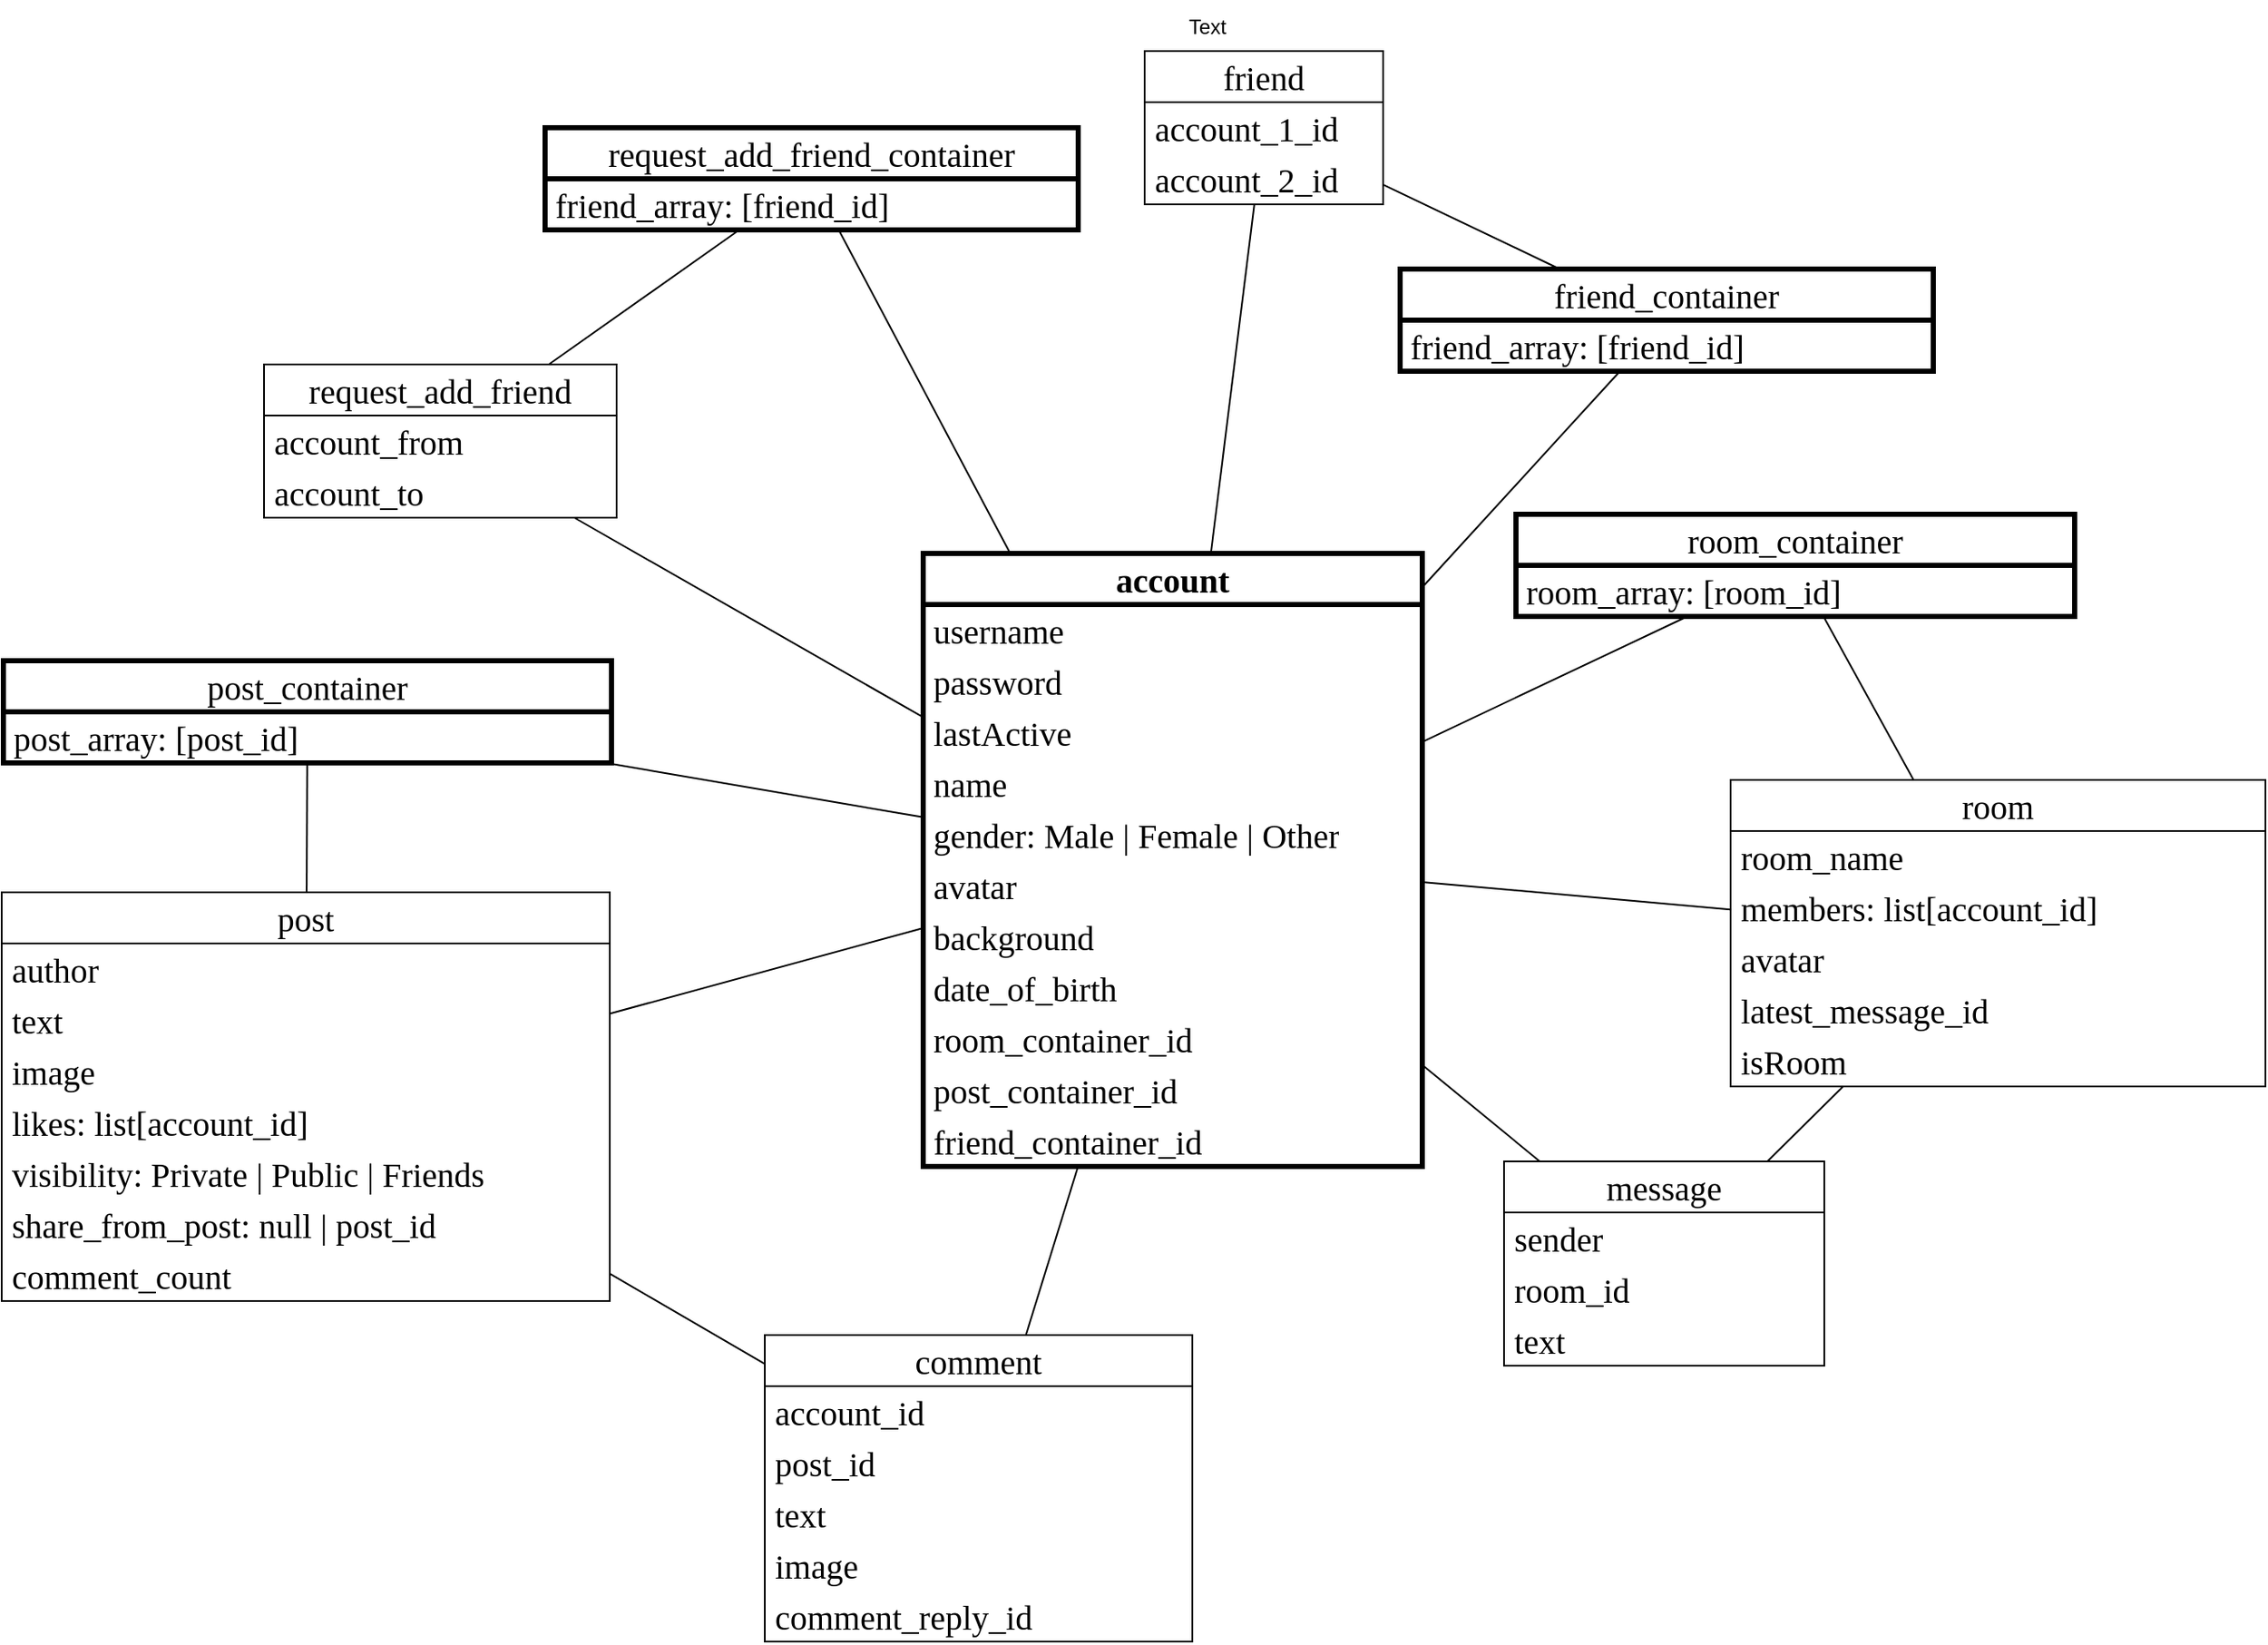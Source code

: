 <mxfile version="22.1.17" type="device">
  <diagram name="Page-1" id="Uq8wqvH4hbOqE4GCPDSU">
    <mxGraphModel dx="2792" dy="966" grid="0" gridSize="10" guides="0" tooltips="1" connect="1" arrows="1" fold="1" page="0" pageScale="1" pageWidth="850" pageHeight="1100" background="none" math="0" shadow="0">
      <root>
        <mxCell id="0" />
        <mxCell id="1" parent="0" />
        <mxCell id="q92-oHa-eVJOaxeVVKgf-13" style="edgeStyle=none;shape=connector;rounded=0;orthogonalLoop=1;jettySize=auto;html=1;labelBackgroundColor=default;strokeColor=default;align=center;verticalAlign=middle;fontFamily=Helvetica;fontSize=11;fontColor=default;endArrow=none;endFill=0;" parent="1" source="TwA0gdAh3elp2J0KJ6vj-55" target="sjwuMsRIwEXCA6kNhA9w-11" edge="1">
          <mxGeometry relative="1" as="geometry" />
        </mxCell>
        <mxCell id="TwA0gdAh3elp2J0KJ6vj-55" value="account" style="swimlane;fontStyle=1;childLayout=stackLayout;horizontal=1;startSize=30;horizontalStack=0;resizeParent=1;resizeParentMax=0;resizeLast=0;collapsible=1;marginBottom=0;whiteSpace=wrap;html=1;hachureGap=4;fontFamily=Palatino;fontSource=https%3A%2F%2Ffonts.googleapis.com%2Fcss%3Ffamily%3DPalatino;fontSize=20;strokeWidth=3;" parent="1" vertex="1">
          <mxGeometry x="-912" y="82" width="293" height="360" as="geometry" />
        </mxCell>
        <mxCell id="TwA0gdAh3elp2J0KJ6vj-56" value="username" style="text;strokeColor=none;fillColor=none;align=left;verticalAlign=middle;spacingLeft=4;spacingRight=4;overflow=hidden;points=[[0,0.5],[1,0.5]];portConstraint=eastwest;rotatable=0;whiteSpace=wrap;html=1;fontSize=20;fontFamily=Palatino;fontSource=https%3A%2F%2Ffonts.googleapis.com%2Fcss%3Ffamily%3DPalatino;" parent="TwA0gdAh3elp2J0KJ6vj-55" vertex="1">
          <mxGeometry y="30" width="293" height="30" as="geometry" />
        </mxCell>
        <mxCell id="TwA0gdAh3elp2J0KJ6vj-57" value="password" style="text;strokeColor=none;fillColor=none;align=left;verticalAlign=middle;spacingLeft=4;spacingRight=4;overflow=hidden;points=[[0,0.5],[1,0.5]];portConstraint=eastwest;rotatable=0;whiteSpace=wrap;html=1;fontSize=20;fontFamily=Palatino;fontSource=https%3A%2F%2Ffonts.googleapis.com%2Fcss%3Ffamily%3DPalatino;" parent="TwA0gdAh3elp2J0KJ6vj-55" vertex="1">
          <mxGeometry y="60" width="293" height="30" as="geometry" />
        </mxCell>
        <mxCell id="q92-oHa-eVJOaxeVVKgf-1" value="lastActive" style="text;strokeColor=none;fillColor=none;align=left;verticalAlign=middle;spacingLeft=4;spacingRight=4;overflow=hidden;points=[[0,0.5],[1,0.5]];portConstraint=eastwest;rotatable=0;whiteSpace=wrap;html=1;fontSize=20;fontFamily=Palatino;fontSource=https%3A%2F%2Ffonts.googleapis.com%2Fcss%3Ffamily%3DPalatino;" parent="TwA0gdAh3elp2J0KJ6vj-55" vertex="1">
          <mxGeometry y="90" width="293" height="30" as="geometry" />
        </mxCell>
        <mxCell id="TwA0gdAh3elp2J0KJ6vj-93" value="name" style="text;strokeColor=none;fillColor=none;align=left;verticalAlign=middle;spacingLeft=4;spacingRight=4;overflow=hidden;points=[[0,0.5],[1,0.5]];portConstraint=eastwest;rotatable=0;whiteSpace=wrap;html=1;fontSize=20;fontFamily=Palatino;fontSource=https%3A%2F%2Ffonts.googleapis.com%2Fcss%3Ffamily%3DPalatino;" parent="TwA0gdAh3elp2J0KJ6vj-55" vertex="1">
          <mxGeometry y="120" width="293" height="30" as="geometry" />
        </mxCell>
        <mxCell id="TwA0gdAh3elp2J0KJ6vj-94" value="gender: Male | Female | Other" style="text;strokeColor=none;fillColor=none;align=left;verticalAlign=middle;spacingLeft=4;spacingRight=4;overflow=hidden;points=[[0,0.5],[1,0.5]];portConstraint=eastwest;rotatable=0;whiteSpace=wrap;html=1;fontSize=20;fontFamily=Palatino;fontSource=https%3A%2F%2Ffonts.googleapis.com%2Fcss%3Ffamily%3DPalatino;" parent="TwA0gdAh3elp2J0KJ6vj-55" vertex="1">
          <mxGeometry y="150" width="293" height="30" as="geometry" />
        </mxCell>
        <mxCell id="TwA0gdAh3elp2J0KJ6vj-96" value="avatar" style="text;strokeColor=none;fillColor=none;align=left;verticalAlign=middle;spacingLeft=4;spacingRight=4;overflow=hidden;points=[[0,0.5],[1,0.5]];portConstraint=eastwest;rotatable=0;whiteSpace=wrap;html=1;fontSize=20;fontFamily=Palatino;fontSource=https%3A%2F%2Ffonts.googleapis.com%2Fcss%3Ffamily%3DPalatino;" parent="TwA0gdAh3elp2J0KJ6vj-55" vertex="1">
          <mxGeometry y="180" width="293" height="30" as="geometry" />
        </mxCell>
        <mxCell id="TwA0gdAh3elp2J0KJ6vj-95" value="background" style="text;strokeColor=none;fillColor=none;align=left;verticalAlign=middle;spacingLeft=4;spacingRight=4;overflow=hidden;points=[[0,0.5],[1,0.5]];portConstraint=eastwest;rotatable=0;whiteSpace=wrap;html=1;fontSize=20;fontFamily=Palatino;fontSource=https%3A%2F%2Ffonts.googleapis.com%2Fcss%3Ffamily%3DPalatino;" parent="TwA0gdAh3elp2J0KJ6vj-55" vertex="1">
          <mxGeometry y="210" width="293" height="30" as="geometry" />
        </mxCell>
        <mxCell id="sjwuMsRIwEXCA6kNhA9w-8" value="date_of_birth" style="text;strokeColor=none;fillColor=none;align=left;verticalAlign=middle;spacingLeft=4;spacingRight=4;overflow=hidden;points=[[0,0.5],[1,0.5]];portConstraint=eastwest;rotatable=0;whiteSpace=wrap;html=1;fontSize=20;fontFamily=Palatino;fontSource=https%3A%2F%2Ffonts.googleapis.com%2Fcss%3Ffamily%3DPalatino;" parent="TwA0gdAh3elp2J0KJ6vj-55" vertex="1">
          <mxGeometry y="240" width="293" height="30" as="geometry" />
        </mxCell>
        <mxCell id="sjwuMsRIwEXCA6kNhA9w-20" value="room_container_id" style="text;strokeColor=none;fillColor=none;align=left;verticalAlign=middle;spacingLeft=4;spacingRight=4;overflow=hidden;points=[[0,0.5],[1,0.5]];portConstraint=eastwest;rotatable=0;whiteSpace=wrap;html=1;fontSize=20;fontFamily=Palatino;fontSource=https%3A%2F%2Ffonts.googleapis.com%2Fcss%3Ffamily%3DPalatino;" parent="TwA0gdAh3elp2J0KJ6vj-55" vertex="1">
          <mxGeometry y="270" width="293" height="30" as="geometry" />
        </mxCell>
        <mxCell id="sjwuMsRIwEXCA6kNhA9w-31" value="post_container_id" style="text;strokeColor=none;fillColor=none;align=left;verticalAlign=middle;spacingLeft=4;spacingRight=4;overflow=hidden;points=[[0,0.5],[1,0.5]];portConstraint=eastwest;rotatable=0;whiteSpace=wrap;html=1;fontSize=20;fontFamily=Palatino;fontSource=https%3A%2F%2Ffonts.googleapis.com%2Fcss%3Ffamily%3DPalatino;" parent="TwA0gdAh3elp2J0KJ6vj-55" vertex="1">
          <mxGeometry y="300" width="293" height="30" as="geometry" />
        </mxCell>
        <mxCell id="TwA0gdAh3elp2J0KJ6vj-58" value="friend_container_id" style="text;strokeColor=none;fillColor=none;align=left;verticalAlign=middle;spacingLeft=4;spacingRight=4;overflow=hidden;points=[[0,0.5],[1,0.5]];portConstraint=eastwest;rotatable=0;whiteSpace=wrap;html=1;fontSize=20;fontFamily=Palatino;fontSource=https%3A%2F%2Ffonts.googleapis.com%2Fcss%3Ffamily%3DPalatino;" parent="TwA0gdAh3elp2J0KJ6vj-55" vertex="1">
          <mxGeometry y="330" width="293" height="30" as="geometry" />
        </mxCell>
        <mxCell id="q92-oHa-eVJOaxeVVKgf-10" style="edgeStyle=none;shape=connector;rounded=0;orthogonalLoop=1;jettySize=auto;html=1;labelBackgroundColor=default;strokeColor=default;align=center;verticalAlign=middle;fontFamily=Helvetica;fontSize=11;fontColor=default;endArrow=none;endFill=0;" parent="1" source="TwA0gdAh3elp2J0KJ6vj-59" target="TwA0gdAh3elp2J0KJ6vj-55" edge="1">
          <mxGeometry relative="1" as="geometry" />
        </mxCell>
        <mxCell id="TwA0gdAh3elp2J0KJ6vj-59" value="message" style="swimlane;fontStyle=0;childLayout=stackLayout;horizontal=1;startSize=30;horizontalStack=0;resizeParent=1;resizeParentMax=0;resizeLast=0;collapsible=1;marginBottom=0;whiteSpace=wrap;html=1;hachureGap=4;fontFamily=Palatino;fontSource=https%3A%2F%2Ffonts.googleapis.com%2Fcss%3Ffamily%3DPalatino;fontSize=20;" parent="1" vertex="1">
          <mxGeometry x="-571" y="439" width="188" height="120" as="geometry" />
        </mxCell>
        <mxCell id="TwA0gdAh3elp2J0KJ6vj-60" value="sender" style="text;strokeColor=none;fillColor=none;align=left;verticalAlign=middle;spacingLeft=4;spacingRight=4;overflow=hidden;points=[[0,0.5],[1,0.5]];portConstraint=eastwest;rotatable=0;whiteSpace=wrap;html=1;fontSize=20;fontFamily=Palatino;fontSource=https%3A%2F%2Ffonts.googleapis.com%2Fcss%3Ffamily%3DPalatino;" parent="TwA0gdAh3elp2J0KJ6vj-59" vertex="1">
          <mxGeometry y="30" width="188" height="30" as="geometry" />
        </mxCell>
        <mxCell id="TwA0gdAh3elp2J0KJ6vj-61" value="room_id" style="text;strokeColor=none;fillColor=none;align=left;verticalAlign=middle;spacingLeft=4;spacingRight=4;overflow=hidden;points=[[0,0.5],[1,0.5]];portConstraint=eastwest;rotatable=0;whiteSpace=wrap;html=1;fontSize=20;fontFamily=Palatino;fontSource=https%3A%2F%2Ffonts.googleapis.com%2Fcss%3Ffamily%3DPalatino;" parent="TwA0gdAh3elp2J0KJ6vj-59" vertex="1">
          <mxGeometry y="60" width="188" height="30" as="geometry" />
        </mxCell>
        <mxCell id="TwA0gdAh3elp2J0KJ6vj-92" value="text" style="text;strokeColor=none;fillColor=none;align=left;verticalAlign=middle;spacingLeft=4;spacingRight=4;overflow=hidden;points=[[0,0.5],[1,0.5]];portConstraint=eastwest;rotatable=0;whiteSpace=wrap;html=1;fontSize=20;fontFamily=Palatino;fontSource=https%3A%2F%2Ffonts.googleapis.com%2Fcss%3Ffamily%3DPalatino;" parent="TwA0gdAh3elp2J0KJ6vj-59" vertex="1">
          <mxGeometry y="90" width="188" height="30" as="geometry" />
        </mxCell>
        <mxCell id="q92-oHa-eVJOaxeVVKgf-11" style="edgeStyle=none;shape=connector;rounded=0;orthogonalLoop=1;jettySize=auto;html=1;labelBackgroundColor=default;strokeColor=default;align=center;verticalAlign=middle;fontFamily=Helvetica;fontSize=11;fontColor=default;endArrow=none;endFill=0;" parent="1" source="TwA0gdAh3elp2J0KJ6vj-63" target="TwA0gdAh3elp2J0KJ6vj-79" edge="1">
          <mxGeometry relative="1" as="geometry" />
        </mxCell>
        <mxCell id="q92-oHa-eVJOaxeVVKgf-15" style="edgeStyle=none;shape=connector;rounded=0;orthogonalLoop=1;jettySize=auto;html=1;labelBackgroundColor=default;strokeColor=default;align=center;verticalAlign=middle;fontFamily=Helvetica;fontSize=11;fontColor=default;endArrow=none;endFill=0;" parent="1" source="TwA0gdAh3elp2J0KJ6vj-63" target="TwA0gdAh3elp2J0KJ6vj-55" edge="1">
          <mxGeometry relative="1" as="geometry" />
        </mxCell>
        <mxCell id="TwA0gdAh3elp2J0KJ6vj-63" value="post" style="swimlane;fontStyle=0;childLayout=stackLayout;horizontal=1;startSize=30;horizontalStack=0;resizeParent=1;resizeParentMax=0;resizeLast=0;collapsible=1;marginBottom=0;whiteSpace=wrap;html=1;hachureGap=4;fontFamily=Palatino;fontSource=https%3A%2F%2Ffonts.googleapis.com%2Fcss%3Ffamily%3DPalatino;fontSize=20;strokeWidth=1;" parent="1" vertex="1">
          <mxGeometry x="-1453" y="281" width="357" height="240" as="geometry" />
        </mxCell>
        <mxCell id="q92-oHa-eVJOaxeVVKgf-2" value="author" style="text;strokeColor=none;fillColor=none;align=left;verticalAlign=middle;spacingLeft=4;spacingRight=4;overflow=hidden;points=[[0,0.5],[1,0.5]];portConstraint=eastwest;rotatable=0;whiteSpace=wrap;html=1;fontSize=20;fontFamily=Palatino;fontSource=https%3A%2F%2Ffonts.googleapis.com%2Fcss%3Ffamily%3DPalatino;" parent="TwA0gdAh3elp2J0KJ6vj-63" vertex="1">
          <mxGeometry y="30" width="357" height="30" as="geometry" />
        </mxCell>
        <mxCell id="TwA0gdAh3elp2J0KJ6vj-64" value="text" style="text;strokeColor=none;fillColor=none;align=left;verticalAlign=middle;spacingLeft=4;spacingRight=4;overflow=hidden;points=[[0,0.5],[1,0.5]];portConstraint=eastwest;rotatable=0;whiteSpace=wrap;html=1;fontSize=20;fontFamily=Palatino;fontSource=https%3A%2F%2Ffonts.googleapis.com%2Fcss%3Ffamily%3DPalatino;" parent="TwA0gdAh3elp2J0KJ6vj-63" vertex="1">
          <mxGeometry y="60" width="357" height="30" as="geometry" />
        </mxCell>
        <mxCell id="TwA0gdAh3elp2J0KJ6vj-65" value="image" style="text;strokeColor=none;fillColor=none;align=left;verticalAlign=middle;spacingLeft=4;spacingRight=4;overflow=hidden;points=[[0,0.5],[1,0.5]];portConstraint=eastwest;rotatable=0;whiteSpace=wrap;html=1;fontSize=20;fontFamily=Palatino;fontSource=https%3A%2F%2Ffonts.googleapis.com%2Fcss%3Ffamily%3DPalatino;" parent="TwA0gdAh3elp2J0KJ6vj-63" vertex="1">
          <mxGeometry y="90" width="357" height="30" as="geometry" />
        </mxCell>
        <mxCell id="TwA0gdAh3elp2J0KJ6vj-99" value="likes: list[account_id]" style="text;strokeColor=none;fillColor=none;align=left;verticalAlign=middle;spacingLeft=4;spacingRight=4;overflow=hidden;points=[[0,0.5],[1,0.5]];portConstraint=eastwest;rotatable=0;whiteSpace=wrap;html=1;fontSize=20;fontFamily=Palatino;fontSource=https%3A%2F%2Ffonts.googleapis.com%2Fcss%3Ffamily%3DPalatino;" parent="TwA0gdAh3elp2J0KJ6vj-63" vertex="1">
          <mxGeometry y="120" width="357" height="30" as="geometry" />
        </mxCell>
        <mxCell id="TwA0gdAh3elp2J0KJ6vj-108" value="visibility: Private | Public | Friends" style="text;strokeColor=none;fillColor=none;align=left;verticalAlign=middle;spacingLeft=4;spacingRight=4;overflow=hidden;points=[[0,0.5],[1,0.5]];portConstraint=eastwest;rotatable=0;whiteSpace=wrap;html=1;fontSize=20;fontFamily=Palatino;fontSource=https%3A%2F%2Ffonts.googleapis.com%2Fcss%3Ffamily%3DPalatino;" parent="TwA0gdAh3elp2J0KJ6vj-63" vertex="1">
          <mxGeometry y="150" width="357" height="30" as="geometry" />
        </mxCell>
        <mxCell id="q92-oHa-eVJOaxeVVKgf-5" value="share_from_post: null | post_id" style="text;strokeColor=none;fillColor=none;align=left;verticalAlign=middle;spacingLeft=4;spacingRight=4;overflow=hidden;points=[[0,0.5],[1,0.5]];portConstraint=eastwest;rotatable=0;whiteSpace=wrap;html=1;fontSize=20;fontFamily=Palatino;fontSource=https%3A%2F%2Ffonts.googleapis.com%2Fcss%3Ffamily%3DPalatino;" parent="TwA0gdAh3elp2J0KJ6vj-63" vertex="1">
          <mxGeometry y="180" width="357" height="30" as="geometry" />
        </mxCell>
        <mxCell id="q92-oHa-eVJOaxeVVKgf-4" value="comment_count" style="text;strokeColor=none;fillColor=none;align=left;verticalAlign=middle;spacingLeft=4;spacingRight=4;overflow=hidden;points=[[0,0.5],[1,0.5]];portConstraint=eastwest;rotatable=0;whiteSpace=wrap;html=1;fontSize=20;fontFamily=Palatino;fontSource=https%3A%2F%2Ffonts.googleapis.com%2Fcss%3Ffamily%3DPalatino;" parent="TwA0gdAh3elp2J0KJ6vj-63" vertex="1">
          <mxGeometry y="210" width="357" height="30" as="geometry" />
        </mxCell>
        <mxCell id="q92-oHa-eVJOaxeVVKgf-20" style="edgeStyle=none;shape=connector;rounded=0;orthogonalLoop=1;jettySize=auto;html=1;labelBackgroundColor=default;strokeColor=default;align=center;verticalAlign=middle;fontFamily=Helvetica;fontSize=11;fontColor=default;endArrow=none;endFill=0;" parent="1" source="TwA0gdAh3elp2J0KJ6vj-71" target="TwA0gdAh3elp2J0KJ6vj-55" edge="1">
          <mxGeometry relative="1" as="geometry" />
        </mxCell>
        <mxCell id="TwA0gdAh3elp2J0KJ6vj-71" value="friend" style="swimlane;fontStyle=0;childLayout=stackLayout;horizontal=1;startSize=30;horizontalStack=0;resizeParent=1;resizeParentMax=0;resizeLast=0;collapsible=1;marginBottom=0;whiteSpace=wrap;html=1;hachureGap=4;fontFamily=Palatino;fontSource=https%3A%2F%2Ffonts.googleapis.com%2Fcss%3Ffamily%3DPalatino;fontSize=20;" parent="1" vertex="1">
          <mxGeometry x="-782" y="-213" width="140" height="90" as="geometry" />
        </mxCell>
        <mxCell id="TwA0gdAh3elp2J0KJ6vj-72" value="account_1_id" style="text;strokeColor=none;fillColor=none;align=left;verticalAlign=middle;spacingLeft=4;spacingRight=4;overflow=hidden;points=[[0,0.5],[1,0.5]];portConstraint=eastwest;rotatable=0;whiteSpace=wrap;html=1;fontSize=20;fontFamily=Palatino;fontSource=https%3A%2F%2Ffonts.googleapis.com%2Fcss%3Ffamily%3DPalatino;" parent="TwA0gdAh3elp2J0KJ6vj-71" vertex="1">
          <mxGeometry y="30" width="140" height="30" as="geometry" />
        </mxCell>
        <mxCell id="TwA0gdAh3elp2J0KJ6vj-73" value="account_2_id" style="text;strokeColor=none;fillColor=none;align=left;verticalAlign=middle;spacingLeft=4;spacingRight=4;overflow=hidden;points=[[0,0.5],[1,0.5]];portConstraint=eastwest;rotatable=0;whiteSpace=wrap;html=1;fontSize=20;fontFamily=Palatino;fontSource=https%3A%2F%2Ffonts.googleapis.com%2Fcss%3Ffamily%3DPalatino;" parent="TwA0gdAh3elp2J0KJ6vj-71" vertex="1">
          <mxGeometry y="60" width="140" height="30" as="geometry" />
        </mxCell>
        <mxCell id="q92-oHa-eVJOaxeVVKgf-9" style="edgeStyle=none;shape=connector;rounded=0;orthogonalLoop=1;jettySize=auto;html=1;labelBackgroundColor=default;strokeColor=default;align=center;verticalAlign=middle;fontFamily=Helvetica;fontSize=11;fontColor=default;endArrow=none;endFill=0;" parent="1" source="TwA0gdAh3elp2J0KJ6vj-75" target="TwA0gdAh3elp2J0KJ6vj-59" edge="1">
          <mxGeometry relative="1" as="geometry" />
        </mxCell>
        <mxCell id="q92-oHa-eVJOaxeVVKgf-16" style="edgeStyle=none;shape=connector;rounded=0;orthogonalLoop=1;jettySize=auto;html=1;labelBackgroundColor=default;strokeColor=default;align=center;verticalAlign=middle;fontFamily=Helvetica;fontSize=11;fontColor=default;endArrow=none;endFill=0;" parent="1" source="TwA0gdAh3elp2J0KJ6vj-75" target="TwA0gdAh3elp2J0KJ6vj-55" edge="1">
          <mxGeometry relative="1" as="geometry" />
        </mxCell>
        <mxCell id="TwA0gdAh3elp2J0KJ6vj-75" value="room" style="swimlane;fontStyle=0;childLayout=stackLayout;horizontal=1;startSize=30;horizontalStack=0;resizeParent=1;resizeParentMax=0;resizeLast=0;collapsible=1;marginBottom=0;whiteSpace=wrap;html=1;hachureGap=4;fontFamily=Palatino;fontSource=https%3A%2F%2Ffonts.googleapis.com%2Fcss%3Ffamily%3DPalatino;fontSize=20;" parent="1" vertex="1">
          <mxGeometry x="-438" y="215" width="314" height="180" as="geometry">
            <mxRectangle x="-541" y="189" width="82" height="36" as="alternateBounds" />
          </mxGeometry>
        </mxCell>
        <mxCell id="TwA0gdAh3elp2J0KJ6vj-76" value="room_name" style="text;strokeColor=none;fillColor=none;align=left;verticalAlign=middle;spacingLeft=4;spacingRight=4;overflow=hidden;points=[[0,0.5],[1,0.5]];portConstraint=eastwest;rotatable=0;whiteSpace=wrap;html=1;fontSize=20;fontFamily=Palatino;fontSource=https%3A%2F%2Ffonts.googleapis.com%2Fcss%3Ffamily%3DPalatino;" parent="TwA0gdAh3elp2J0KJ6vj-75" vertex="1">
          <mxGeometry y="30" width="314" height="30" as="geometry" />
        </mxCell>
        <mxCell id="TwA0gdAh3elp2J0KJ6vj-77" value="members: list[account_id]" style="text;strokeColor=none;fillColor=none;align=left;verticalAlign=middle;spacingLeft=4;spacingRight=4;overflow=hidden;points=[[0,0.5],[1,0.5]];portConstraint=eastwest;rotatable=0;whiteSpace=wrap;html=1;fontSize=20;fontFamily=Palatino;fontSource=https%3A%2F%2Ffonts.googleapis.com%2Fcss%3Ffamily%3DPalatino;" parent="TwA0gdAh3elp2J0KJ6vj-75" vertex="1">
          <mxGeometry y="60" width="314" height="30" as="geometry" />
        </mxCell>
        <mxCell id="i2mg5KTF7bH3pDxUcyGL-6" value="avatar" style="text;strokeColor=none;fillColor=none;align=left;verticalAlign=middle;spacingLeft=4;spacingRight=4;overflow=hidden;points=[[0,0.5],[1,0.5]];portConstraint=eastwest;rotatable=0;whiteSpace=wrap;html=1;fontSize=20;fontFamily=Palatino;fontSource=https%3A%2F%2Ffonts.googleapis.com%2Fcss%3Ffamily%3DPalatino;" parent="TwA0gdAh3elp2J0KJ6vj-75" vertex="1">
          <mxGeometry y="90" width="314" height="30" as="geometry" />
        </mxCell>
        <mxCell id="q92-oHa-eVJOaxeVVKgf-6" value="latest_message_id" style="text;strokeColor=none;fillColor=none;align=left;verticalAlign=middle;spacingLeft=4;spacingRight=4;overflow=hidden;points=[[0,0.5],[1,0.5]];portConstraint=eastwest;rotatable=0;whiteSpace=wrap;html=1;fontSize=20;fontFamily=Palatino;fontSource=https%3A%2F%2Ffonts.googleapis.com%2Fcss%3Ffamily%3DPalatino;" parent="TwA0gdAh3elp2J0KJ6vj-75" vertex="1">
          <mxGeometry y="120" width="314" height="30" as="geometry" />
        </mxCell>
        <mxCell id="TwA0gdAh3elp2J0KJ6vj-78" value="isRoom" style="text;strokeColor=none;fillColor=none;align=left;verticalAlign=middle;spacingLeft=4;spacingRight=4;overflow=hidden;points=[[0,0.5],[1,0.5]];portConstraint=eastwest;rotatable=0;whiteSpace=wrap;html=1;fontSize=20;fontFamily=Palatino;fontSource=https%3A%2F%2Ffonts.googleapis.com%2Fcss%3Ffamily%3DPalatino;" parent="TwA0gdAh3elp2J0KJ6vj-75" vertex="1">
          <mxGeometry y="150" width="314" height="30" as="geometry" />
        </mxCell>
        <mxCell id="TwA0gdAh3elp2J0KJ6vj-83" style="rounded=0;hachureGap=4;orthogonalLoop=1;jettySize=auto;html=1;fontFamily=Palatino;fontSource=https%3A%2F%2Ffonts.googleapis.com%2Fcss%3Ffamily%3DPalatino;fontSize=16;strokeColor=none;endArrow=none;endFill=0;" parent="1" source="TwA0gdAh3elp2J0KJ6vj-79" target="TwA0gdAh3elp2J0KJ6vj-63" edge="1">
          <mxGeometry relative="1" as="geometry" />
        </mxCell>
        <mxCell id="q92-oHa-eVJOaxeVVKgf-12" style="edgeStyle=none;shape=connector;rounded=0;orthogonalLoop=1;jettySize=auto;html=1;labelBackgroundColor=default;strokeColor=default;align=center;verticalAlign=middle;fontFamily=Helvetica;fontSize=11;fontColor=default;endArrow=none;endFill=0;" parent="1" source="TwA0gdAh3elp2J0KJ6vj-79" target="TwA0gdAh3elp2J0KJ6vj-55" edge="1">
          <mxGeometry relative="1" as="geometry" />
        </mxCell>
        <mxCell id="TwA0gdAh3elp2J0KJ6vj-79" value="comment" style="swimlane;fontStyle=0;childLayout=stackLayout;horizontal=1;startSize=30;horizontalStack=0;resizeParent=1;resizeParentMax=0;resizeLast=0;collapsible=1;marginBottom=0;whiteSpace=wrap;html=1;hachureGap=4;fontFamily=Palatino;fontSource=https%3A%2F%2Ffonts.googleapis.com%2Fcss%3Ffamily%3DPalatino;fontSize=20;" parent="1" vertex="1">
          <mxGeometry x="-1005" y="541" width="251" height="180" as="geometry" />
        </mxCell>
        <mxCell id="TwA0gdAh3elp2J0KJ6vj-80" value="account_id" style="text;strokeColor=none;fillColor=none;align=left;verticalAlign=middle;spacingLeft=4;spacingRight=4;overflow=hidden;points=[[0,0.5],[1,0.5]];portConstraint=eastwest;rotatable=0;whiteSpace=wrap;html=1;fontSize=20;fontFamily=Palatino;fontSource=https%3A%2F%2Ffonts.googleapis.com%2Fcss%3Ffamily%3DPalatino;" parent="TwA0gdAh3elp2J0KJ6vj-79" vertex="1">
          <mxGeometry y="30" width="251" height="30" as="geometry" />
        </mxCell>
        <mxCell id="TwA0gdAh3elp2J0KJ6vj-81" value="post_id" style="text;strokeColor=none;fillColor=none;align=left;verticalAlign=middle;spacingLeft=4;spacingRight=4;overflow=hidden;points=[[0,0.5],[1,0.5]];portConstraint=eastwest;rotatable=0;whiteSpace=wrap;html=1;fontSize=20;fontFamily=Palatino;fontSource=https%3A%2F%2Ffonts.googleapis.com%2Fcss%3Ffamily%3DPalatino;" parent="TwA0gdAh3elp2J0KJ6vj-79" vertex="1">
          <mxGeometry y="60" width="251" height="30" as="geometry" />
        </mxCell>
        <mxCell id="TwA0gdAh3elp2J0KJ6vj-97" value="text" style="text;strokeColor=none;fillColor=none;align=left;verticalAlign=middle;spacingLeft=4;spacingRight=4;overflow=hidden;points=[[0,0.5],[1,0.5]];portConstraint=eastwest;rotatable=0;whiteSpace=wrap;html=1;fontSize=20;fontFamily=Palatino;fontSource=https%3A%2F%2Ffonts.googleapis.com%2Fcss%3Ffamily%3DPalatino;" parent="TwA0gdAh3elp2J0KJ6vj-79" vertex="1">
          <mxGeometry y="90" width="251" height="30" as="geometry" />
        </mxCell>
        <mxCell id="TwA0gdAh3elp2J0KJ6vj-82" value="image" style="text;strokeColor=none;fillColor=none;align=left;verticalAlign=middle;spacingLeft=4;spacingRight=4;overflow=hidden;points=[[0,0.5],[1,0.5]];portConstraint=eastwest;rotatable=0;whiteSpace=wrap;html=1;fontSize=20;fontFamily=Palatino;fontSource=https%3A%2F%2Ffonts.googleapis.com%2Fcss%3Ffamily%3DPalatino;" parent="TwA0gdAh3elp2J0KJ6vj-79" vertex="1">
          <mxGeometry y="120" width="251" height="30" as="geometry" />
        </mxCell>
        <mxCell id="q92-oHa-eVJOaxeVVKgf-3" value="comment_reply_id" style="text;strokeColor=none;fillColor=none;align=left;verticalAlign=middle;spacingLeft=4;spacingRight=4;overflow=hidden;points=[[0,0.5],[1,0.5]];portConstraint=eastwest;rotatable=0;whiteSpace=wrap;html=1;fontSize=20;fontFamily=Palatino;fontSource=https%3A%2F%2Ffonts.googleapis.com%2Fcss%3Ffamily%3DPalatino;" parent="TwA0gdAh3elp2J0KJ6vj-79" vertex="1">
          <mxGeometry y="150" width="251" height="30" as="geometry" />
        </mxCell>
        <mxCell id="q92-oHa-eVJOaxeVVKgf-17" style="edgeStyle=none;shape=connector;rounded=0;orthogonalLoop=1;jettySize=auto;html=1;labelBackgroundColor=default;strokeColor=default;align=center;verticalAlign=middle;fontFamily=Helvetica;fontSize=11;fontColor=default;endArrow=none;endFill=0;" parent="1" source="TwA0gdAh3elp2J0KJ6vj-109" target="TwA0gdAh3elp2J0KJ6vj-55" edge="1">
          <mxGeometry relative="1" as="geometry" />
        </mxCell>
        <mxCell id="TwA0gdAh3elp2J0KJ6vj-109" value="request_add_friend" style="swimlane;fontStyle=0;childLayout=stackLayout;horizontal=1;startSize=30;horizontalStack=0;resizeParent=1;resizeParentMax=0;resizeLast=0;collapsible=1;marginBottom=0;whiteSpace=wrap;html=1;hachureGap=4;fontFamily=Palatino;fontSource=https%3A%2F%2Ffonts.googleapis.com%2Fcss%3Ffamily%3DPalatino;fontSize=20;" parent="1" vertex="1">
          <mxGeometry x="-1299" y="-29" width="207" height="90" as="geometry" />
        </mxCell>
        <mxCell id="TwA0gdAh3elp2J0KJ6vj-110" value="account_from" style="text;strokeColor=none;fillColor=none;align=left;verticalAlign=middle;spacingLeft=4;spacingRight=4;overflow=hidden;points=[[0,0.5],[1,0.5]];portConstraint=eastwest;rotatable=0;whiteSpace=wrap;html=1;fontSize=20;fontFamily=Palatino;fontSource=https%3A%2F%2Ffonts.googleapis.com%2Fcss%3Ffamily%3DPalatino;" parent="TwA0gdAh3elp2J0KJ6vj-109" vertex="1">
          <mxGeometry y="30" width="207" height="30" as="geometry" />
        </mxCell>
        <mxCell id="TwA0gdAh3elp2J0KJ6vj-111" value="account_to" style="text;strokeColor=none;fillColor=none;align=left;verticalAlign=middle;spacingLeft=4;spacingRight=4;overflow=hidden;points=[[0,0.5],[1,0.5]];portConstraint=eastwest;rotatable=0;whiteSpace=wrap;html=1;fontSize=20;fontFamily=Palatino;fontSource=https%3A%2F%2Ffonts.googleapis.com%2Fcss%3Ffamily%3DPalatino;" parent="TwA0gdAh3elp2J0KJ6vj-109" vertex="1">
          <mxGeometry y="60" width="207" height="30" as="geometry" />
        </mxCell>
        <mxCell id="q92-oHa-eVJOaxeVVKgf-8" style="edgeStyle=none;shape=connector;rounded=0;orthogonalLoop=1;jettySize=auto;html=1;labelBackgroundColor=default;strokeColor=default;align=center;verticalAlign=middle;fontFamily=Helvetica;fontSize=11;fontColor=default;endArrow=none;endFill=0;" parent="1" source="sjwuMsRIwEXCA6kNhA9w-1" target="TwA0gdAh3elp2J0KJ6vj-75" edge="1">
          <mxGeometry relative="1" as="geometry" />
        </mxCell>
        <mxCell id="sjwuMsRIwEXCA6kNhA9w-1" value="room_container" style="swimlane;fontStyle=0;childLayout=stackLayout;horizontal=1;startSize=30;horizontalStack=0;resizeParent=1;resizeParentMax=0;resizeLast=0;collapsible=1;marginBottom=0;whiteSpace=wrap;html=1;hachureGap=4;fontFamily=Palatino;fontSource=https%3A%2F%2Ffonts.googleapis.com%2Fcss%3Ffamily%3DPalatino;fontSize=20;strokeWidth=3;" parent="1" vertex="1">
          <mxGeometry x="-564" y="59" width="328" height="60" as="geometry" />
        </mxCell>
        <mxCell id="sjwuMsRIwEXCA6kNhA9w-5" value="room_array: [room_id]" style="text;strokeColor=none;fillColor=none;align=left;verticalAlign=middle;spacingLeft=4;spacingRight=4;overflow=hidden;points=[[0,0.5],[1,0.5]];portConstraint=eastwest;rotatable=0;whiteSpace=wrap;html=1;fontSize=20;fontFamily=Palatino;fontSource=https%3A%2F%2Ffonts.googleapis.com%2Fcss%3Ffamily%3DPalatino;" parent="sjwuMsRIwEXCA6kNhA9w-1" vertex="1">
          <mxGeometry y="30" width="328" height="30" as="geometry" />
        </mxCell>
        <mxCell id="q92-oHa-eVJOaxeVVKgf-14" value="" style="edgeStyle=none;shape=connector;rounded=0;orthogonalLoop=1;jettySize=auto;html=1;labelBackgroundColor=default;strokeColor=default;align=center;verticalAlign=middle;fontFamily=Helvetica;fontSize=11;fontColor=default;endArrow=none;endFill=0;" parent="1" source="sjwuMsRIwEXCA6kNhA9w-11" target="TwA0gdAh3elp2J0KJ6vj-63" edge="1">
          <mxGeometry relative="1" as="geometry" />
        </mxCell>
        <mxCell id="sjwuMsRIwEXCA6kNhA9w-11" value="post_container" style="swimlane;fontStyle=0;childLayout=stackLayout;horizontal=1;startSize=30;horizontalStack=0;resizeParent=1;resizeParentMax=0;resizeLast=0;collapsible=1;marginBottom=0;whiteSpace=wrap;html=1;hachureGap=4;fontFamily=Palatino;fontSource=https%3A%2F%2Ffonts.googleapis.com%2Fcss%3Ffamily%3DPalatino;fontSize=20;strokeWidth=3;" parent="1" vertex="1">
          <mxGeometry x="-1452" y="145" width="357" height="60" as="geometry" />
        </mxCell>
        <mxCell id="sjwuMsRIwEXCA6kNhA9w-13" value="post_array: [post_id]" style="text;strokeColor=none;fillColor=none;align=left;verticalAlign=middle;spacingLeft=4;spacingRight=4;overflow=hidden;points=[[0,0.5],[1,0.5]];portConstraint=eastwest;rotatable=0;whiteSpace=wrap;html=1;fontSize=20;fontFamily=Palatino;fontSource=https%3A%2F%2Ffonts.googleapis.com%2Fcss%3Ffamily%3DPalatino;" parent="sjwuMsRIwEXCA6kNhA9w-11" vertex="1">
          <mxGeometry y="30" width="357" height="30" as="geometry" />
        </mxCell>
        <mxCell id="q92-oHa-eVJOaxeVVKgf-21" style="edgeStyle=none;shape=connector;rounded=0;orthogonalLoop=1;jettySize=auto;html=1;labelBackgroundColor=default;strokeColor=default;align=center;verticalAlign=middle;fontFamily=Helvetica;fontSize=11;fontColor=default;endArrow=none;endFill=0;" parent="1" source="sjwuMsRIwEXCA6kNhA9w-21" target="TwA0gdAh3elp2J0KJ6vj-71" edge="1">
          <mxGeometry relative="1" as="geometry" />
        </mxCell>
        <mxCell id="q92-oHa-eVJOaxeVVKgf-22" style="edgeStyle=none;shape=connector;rounded=0;orthogonalLoop=1;jettySize=auto;html=1;labelBackgroundColor=default;strokeColor=default;align=center;verticalAlign=middle;fontFamily=Helvetica;fontSize=11;fontColor=default;endArrow=none;endFill=0;" parent="1" source="sjwuMsRIwEXCA6kNhA9w-21" target="TwA0gdAh3elp2J0KJ6vj-55" edge="1">
          <mxGeometry relative="1" as="geometry" />
        </mxCell>
        <mxCell id="sjwuMsRIwEXCA6kNhA9w-21" value="friend_container" style="swimlane;fontStyle=0;childLayout=stackLayout;horizontal=1;startSize=30;horizontalStack=0;resizeParent=1;resizeParentMax=0;resizeLast=0;collapsible=1;marginBottom=0;whiteSpace=wrap;html=1;hachureGap=4;fontFamily=Palatino;fontSource=https%3A%2F%2Ffonts.googleapis.com%2Fcss%3Ffamily%3DPalatino;fontSize=20;strokeWidth=3;" parent="1" vertex="1">
          <mxGeometry x="-632" y="-85" width="313" height="60" as="geometry" />
        </mxCell>
        <mxCell id="sjwuMsRIwEXCA6kNhA9w-30" value="friend_array: [friend_id]" style="text;strokeColor=none;fillColor=none;align=left;verticalAlign=middle;spacingLeft=4;spacingRight=4;overflow=hidden;points=[[0,0.5],[1,0.5]];portConstraint=eastwest;rotatable=0;whiteSpace=wrap;html=1;fontSize=20;fontFamily=Palatino;fontSource=https%3A%2F%2Ffonts.googleapis.com%2Fcss%3Ffamily%3DPalatino;" parent="sjwuMsRIwEXCA6kNhA9w-21" vertex="1">
          <mxGeometry y="30" width="313" height="30" as="geometry" />
        </mxCell>
        <mxCell id="sjwuMsRIwEXCA6kNhA9w-27" style="edgeStyle=none;shape=connector;rounded=0;orthogonalLoop=1;jettySize=auto;html=1;exitX=0.75;exitY=0;exitDx=0;exitDy=0;labelBackgroundColor=default;strokeColor=default;align=center;verticalAlign=middle;fontFamily=Palatino;fontSize=11;fontColor=default;endArrow=none;fontSource=https%3A%2F%2Ffonts.googleapis.com%2Fcss%3Ffamily%3DPalatino;endFill=0;" parent="1" source="sjwuMsRIwEXCA6kNhA9w-11" target="sjwuMsRIwEXCA6kNhA9w-11" edge="1">
          <mxGeometry relative="1" as="geometry" />
        </mxCell>
        <mxCell id="q92-oHa-eVJOaxeVVKgf-18" style="edgeStyle=none;shape=connector;rounded=0;orthogonalLoop=1;jettySize=auto;html=1;labelBackgroundColor=default;strokeColor=default;align=center;verticalAlign=middle;fontFamily=Helvetica;fontSize=11;fontColor=default;endArrow=none;endFill=0;" parent="1" source="i2mg5KTF7bH3pDxUcyGL-1" target="TwA0gdAh3elp2J0KJ6vj-109" edge="1">
          <mxGeometry relative="1" as="geometry" />
        </mxCell>
        <mxCell id="q92-oHa-eVJOaxeVVKgf-19" style="edgeStyle=none;shape=connector;rounded=0;orthogonalLoop=1;jettySize=auto;html=1;labelBackgroundColor=default;strokeColor=default;align=center;verticalAlign=middle;fontFamily=Helvetica;fontSize=11;fontColor=default;endArrow=none;endFill=0;" parent="1" source="i2mg5KTF7bH3pDxUcyGL-1" target="TwA0gdAh3elp2J0KJ6vj-55" edge="1">
          <mxGeometry relative="1" as="geometry" />
        </mxCell>
        <mxCell id="i2mg5KTF7bH3pDxUcyGL-1" value="request_add_friend_container" style="swimlane;fontStyle=0;childLayout=stackLayout;horizontal=1;startSize=30;horizontalStack=0;resizeParent=1;resizeParentMax=0;resizeLast=0;collapsible=1;marginBottom=0;whiteSpace=wrap;html=1;hachureGap=4;fontFamily=Palatino;fontSource=https%3A%2F%2Ffonts.googleapis.com%2Fcss%3Ffamily%3DPalatino;fontSize=20;strokeWidth=3;" parent="1" vertex="1">
          <mxGeometry x="-1134" y="-168" width="313" height="60" as="geometry" />
        </mxCell>
        <mxCell id="i2mg5KTF7bH3pDxUcyGL-2" value="friend_array: [friend_id]" style="text;strokeColor=none;fillColor=none;align=left;verticalAlign=middle;spacingLeft=4;spacingRight=4;overflow=hidden;points=[[0,0.5],[1,0.5]];portConstraint=eastwest;rotatable=0;whiteSpace=wrap;html=1;fontSize=20;fontFamily=Palatino;fontSource=https%3A%2F%2Ffonts.googleapis.com%2Fcss%3Ffamily%3DPalatino;" parent="i2mg5KTF7bH3pDxUcyGL-1" vertex="1">
          <mxGeometry y="30" width="313" height="30" as="geometry" />
        </mxCell>
        <mxCell id="q92-oHa-eVJOaxeVVKgf-7" style="rounded=0;orthogonalLoop=1;jettySize=auto;html=1;endArrow=none;endFill=0;" parent="1" source="TwA0gdAh3elp2J0KJ6vj-55" target="sjwuMsRIwEXCA6kNhA9w-1" edge="1">
          <mxGeometry relative="1" as="geometry" />
        </mxCell>
        <mxCell id="PCXQX5xEMJf24MlYoaWg-2" value="Text" style="text;strokeColor=none;align=center;fillColor=none;html=1;verticalAlign=middle;whiteSpace=wrap;rounded=0;" vertex="1" parent="1">
          <mxGeometry x="-774.826" y="-242.304" width="60" height="30" as="geometry" />
        </mxCell>
      </root>
    </mxGraphModel>
  </diagram>
</mxfile>
